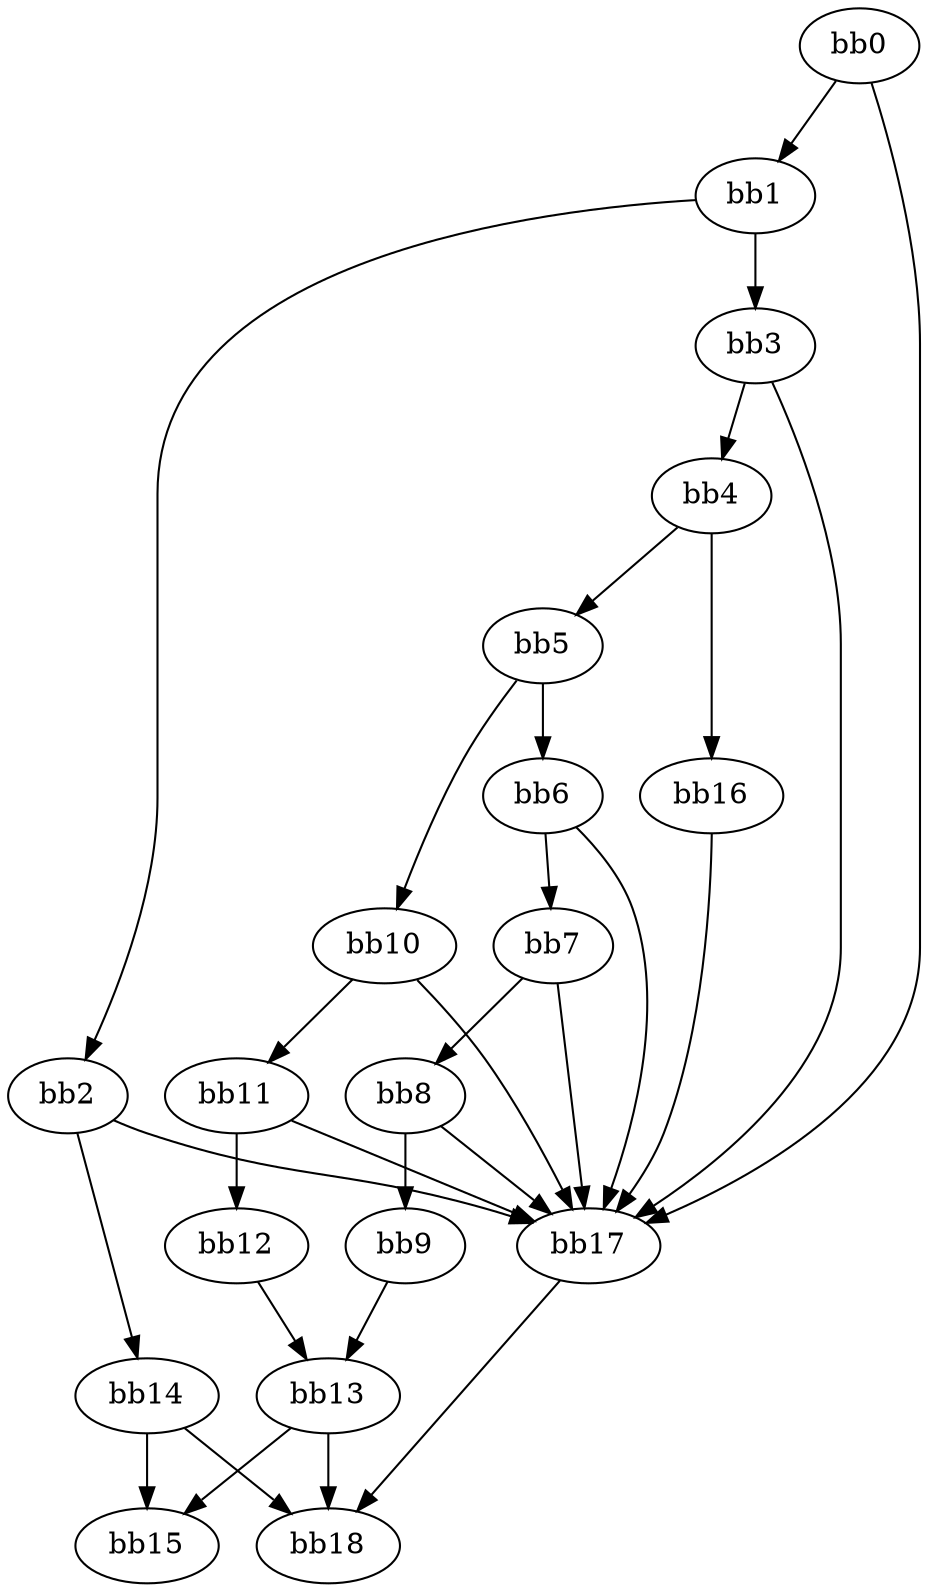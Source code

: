 digraph {
    0 [ label = "bb0\l" ]
    1 [ label = "bb1\l" ]
    2 [ label = "bb2\l" ]
    3 [ label = "bb3\l" ]
    4 [ label = "bb4\l" ]
    5 [ label = "bb5\l" ]
    6 [ label = "bb6\l" ]
    7 [ label = "bb7\l" ]
    8 [ label = "bb8\l" ]
    9 [ label = "bb9\l" ]
    10 [ label = "bb10\l" ]
    11 [ label = "bb11\l" ]
    12 [ label = "bb12\l" ]
    13 [ label = "bb13\l" ]
    14 [ label = "bb14\l" ]
    15 [ label = "bb15\l" ]
    16 [ label = "bb16\l" ]
    17 [ label = "bb17\l" ]
    18 [ label = "bb18\l" ]
    0 -> 1 [ ]
    0 -> 17 [ ]
    1 -> 2 [ ]
    1 -> 3 [ ]
    2 -> 14 [ ]
    2 -> 17 [ ]
    3 -> 4 [ ]
    3 -> 17 [ ]
    4 -> 5 [ ]
    4 -> 16 [ ]
    5 -> 6 [ ]
    5 -> 10 [ ]
    6 -> 7 [ ]
    6 -> 17 [ ]
    7 -> 8 [ ]
    7 -> 17 [ ]
    8 -> 9 [ ]
    8 -> 17 [ ]
    9 -> 13 [ ]
    10 -> 11 [ ]
    10 -> 17 [ ]
    11 -> 12 [ ]
    11 -> 17 [ ]
    12 -> 13 [ ]
    13 -> 15 [ ]
    13 -> 18 [ ]
    14 -> 15 [ ]
    14 -> 18 [ ]
    16 -> 17 [ ]
    17 -> 18 [ ]
}

